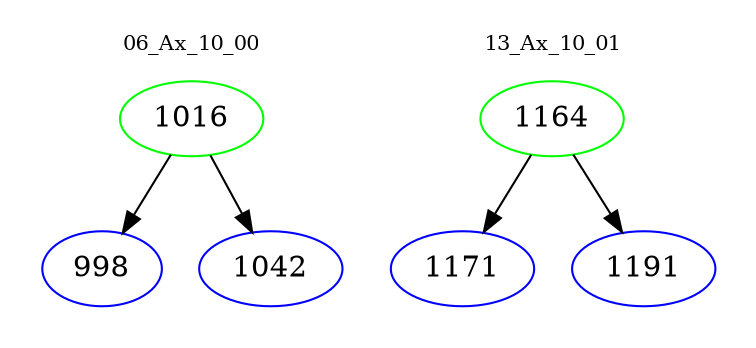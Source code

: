 digraph{
subgraph cluster_0 {
color = white
label = "06_Ax_10_00";
fontsize=10;
T0_1016 [label="1016", color="green"]
T0_1016 -> T0_998 [color="black"]
T0_998 [label="998", color="blue"]
T0_1016 -> T0_1042 [color="black"]
T0_1042 [label="1042", color="blue"]
}
subgraph cluster_1 {
color = white
label = "13_Ax_10_01";
fontsize=10;
T1_1164 [label="1164", color="green"]
T1_1164 -> T1_1171 [color="black"]
T1_1171 [label="1171", color="blue"]
T1_1164 -> T1_1191 [color="black"]
T1_1191 [label="1191", color="blue"]
}
}
